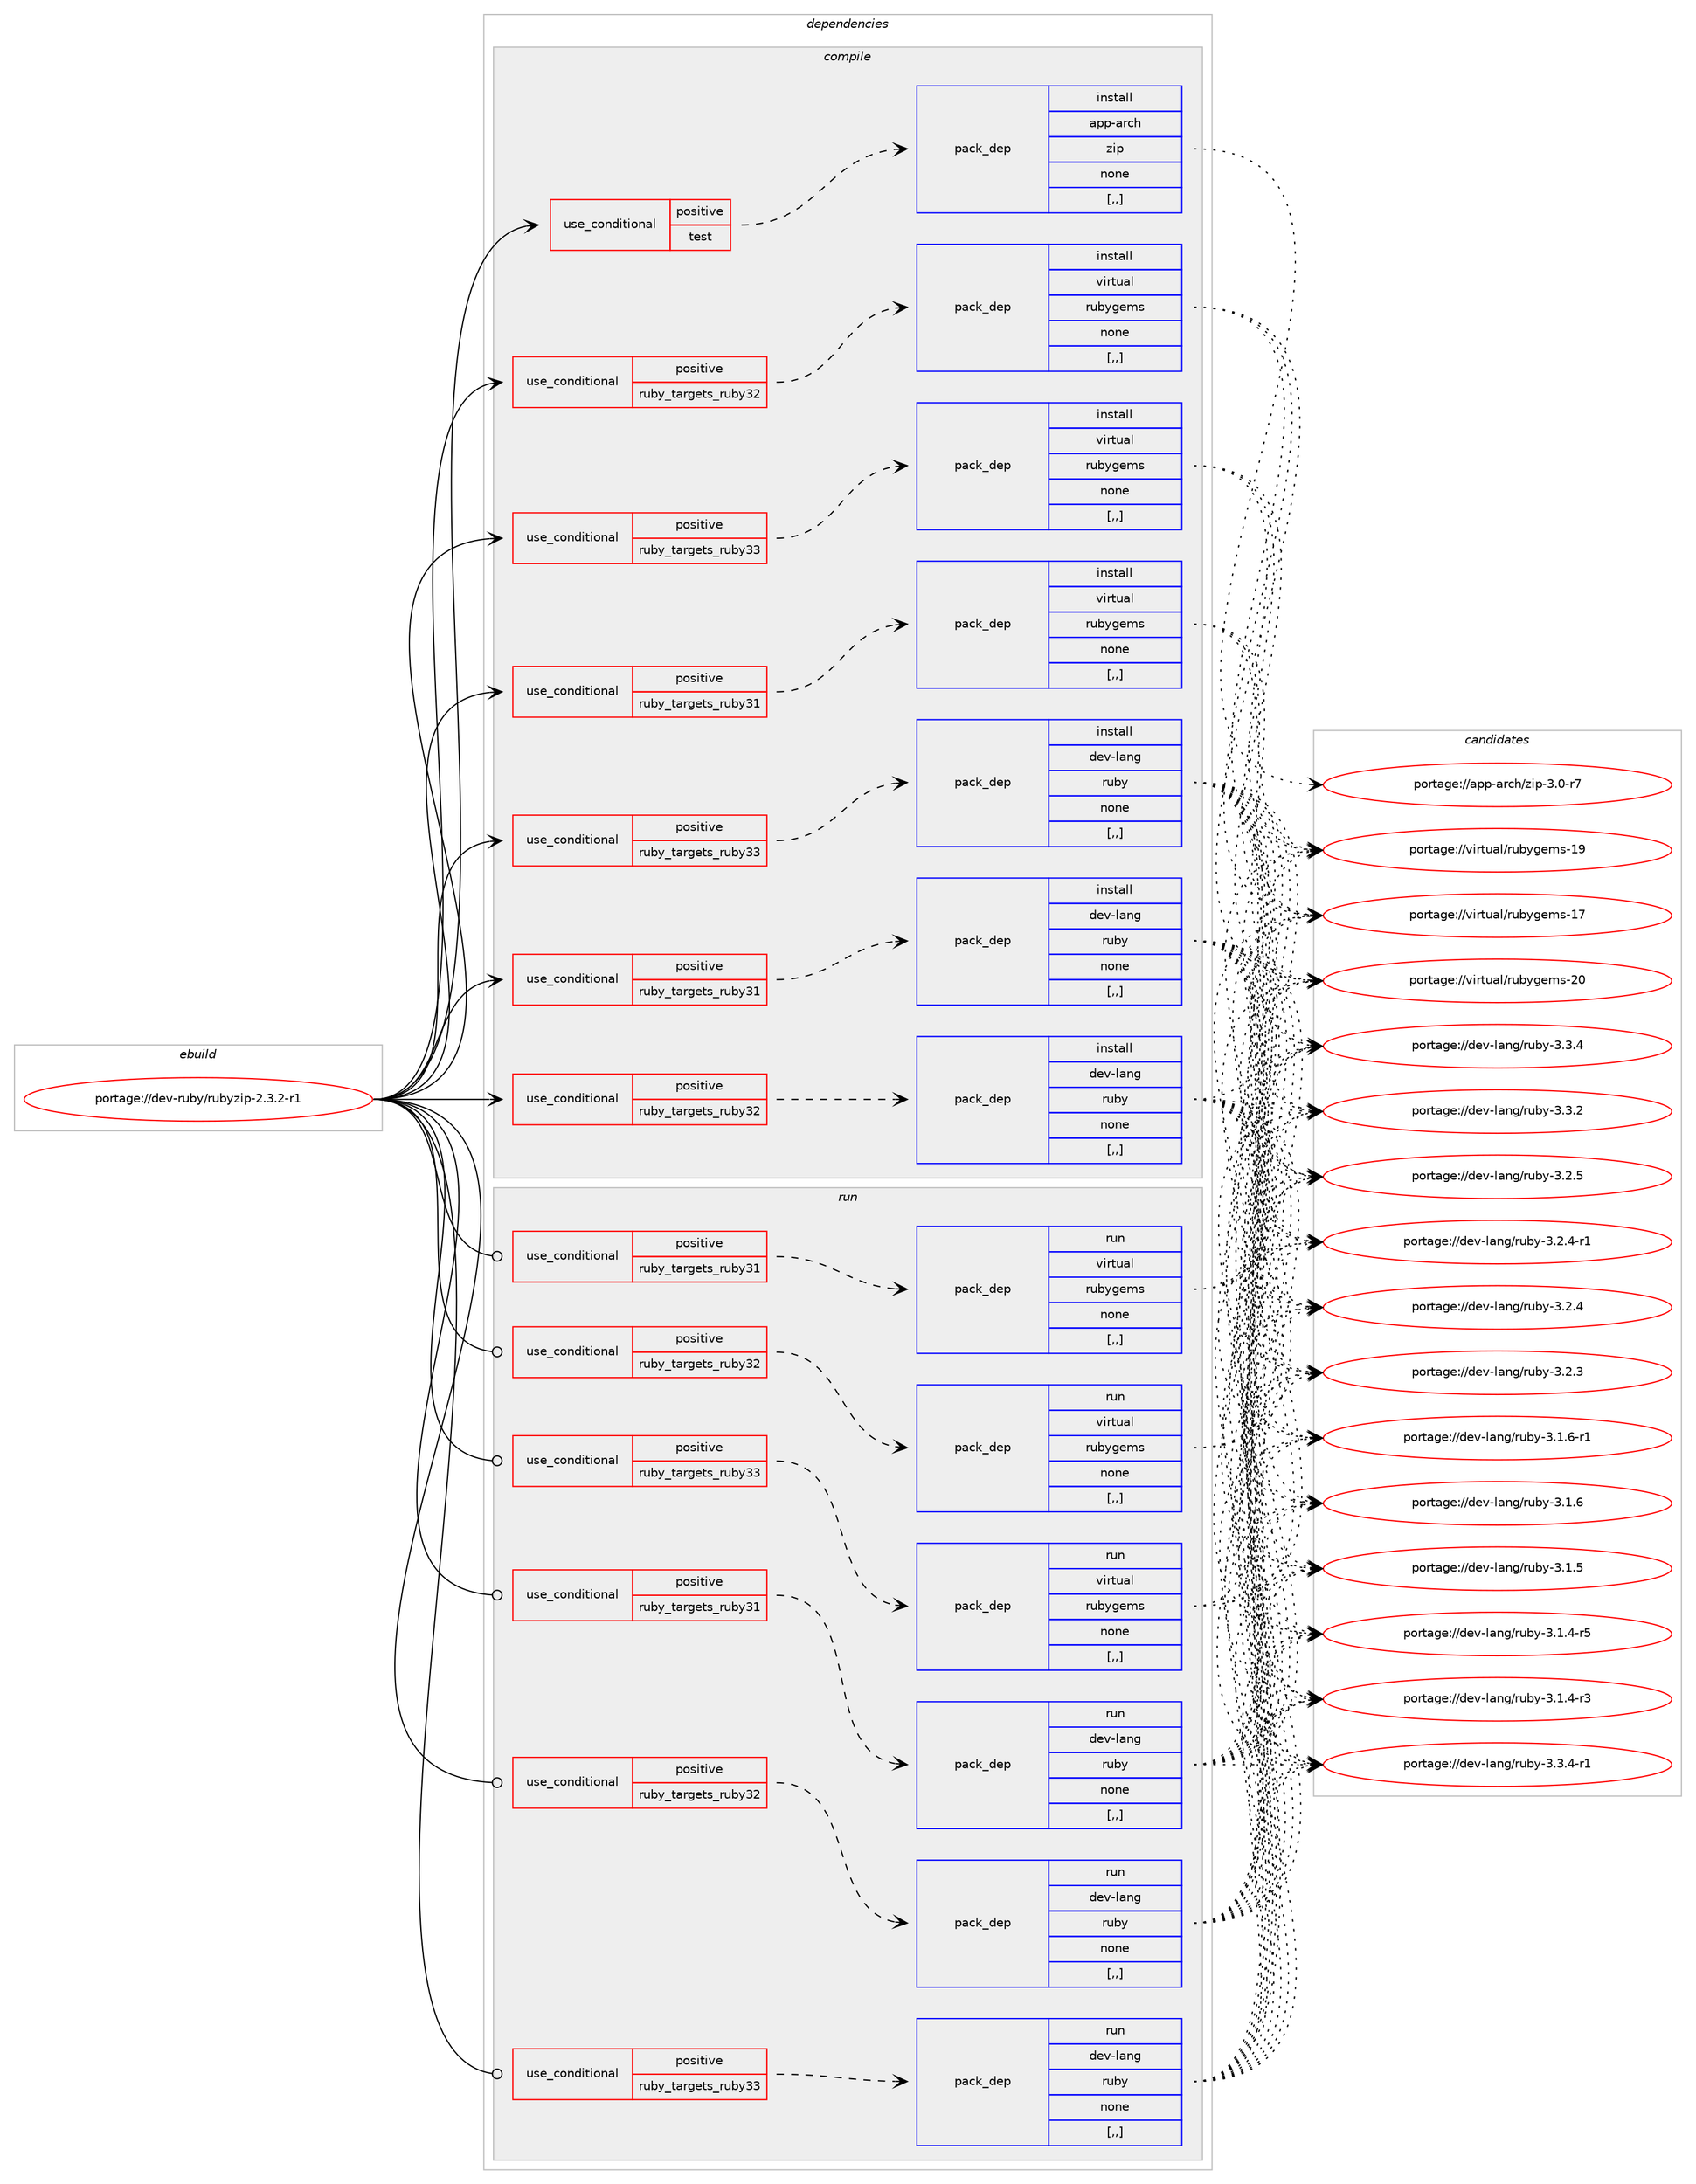 digraph prolog {

# *************
# Graph options
# *************

newrank=true;
concentrate=true;
compound=true;
graph [rankdir=LR,fontname=Helvetica,fontsize=10,ranksep=1.5];#, ranksep=2.5, nodesep=0.2];
edge  [arrowhead=vee];
node  [fontname=Helvetica,fontsize=10];

# **********
# The ebuild
# **********

subgraph cluster_leftcol {
color=gray;
label=<<i>ebuild</i>>;
id [label="portage://dev-ruby/rubyzip-2.3.2-r1", color=red, width=4, href="../dev-ruby/rubyzip-2.3.2-r1.svg"];
}

# ****************
# The dependencies
# ****************

subgraph cluster_midcol {
color=gray;
label=<<i>dependencies</i>>;
subgraph cluster_compile {
fillcolor="#eeeeee";
style=filled;
label=<<i>compile</i>>;
subgraph cond56019 {
dependency201987 [label=<<TABLE BORDER="0" CELLBORDER="1" CELLSPACING="0" CELLPADDING="4"><TR><TD ROWSPAN="3" CELLPADDING="10">use_conditional</TD></TR><TR><TD>positive</TD></TR><TR><TD>ruby_targets_ruby31</TD></TR></TABLE>>, shape=none, color=red];
subgraph pack144586 {
dependency201988 [label=<<TABLE BORDER="0" CELLBORDER="1" CELLSPACING="0" CELLPADDING="4" WIDTH="220"><TR><TD ROWSPAN="6" CELLPADDING="30">pack_dep</TD></TR><TR><TD WIDTH="110">install</TD></TR><TR><TD>dev-lang</TD></TR><TR><TD>ruby</TD></TR><TR><TD>none</TD></TR><TR><TD>[,,]</TD></TR></TABLE>>, shape=none, color=blue];
}
dependency201987:e -> dependency201988:w [weight=20,style="dashed",arrowhead="vee"];
}
id:e -> dependency201987:w [weight=20,style="solid",arrowhead="vee"];
subgraph cond56020 {
dependency201989 [label=<<TABLE BORDER="0" CELLBORDER="1" CELLSPACING="0" CELLPADDING="4"><TR><TD ROWSPAN="3" CELLPADDING="10">use_conditional</TD></TR><TR><TD>positive</TD></TR><TR><TD>ruby_targets_ruby31</TD></TR></TABLE>>, shape=none, color=red];
subgraph pack144587 {
dependency201990 [label=<<TABLE BORDER="0" CELLBORDER="1" CELLSPACING="0" CELLPADDING="4" WIDTH="220"><TR><TD ROWSPAN="6" CELLPADDING="30">pack_dep</TD></TR><TR><TD WIDTH="110">install</TD></TR><TR><TD>virtual</TD></TR><TR><TD>rubygems</TD></TR><TR><TD>none</TD></TR><TR><TD>[,,]</TD></TR></TABLE>>, shape=none, color=blue];
}
dependency201989:e -> dependency201990:w [weight=20,style="dashed",arrowhead="vee"];
}
id:e -> dependency201989:w [weight=20,style="solid",arrowhead="vee"];
subgraph cond56021 {
dependency201991 [label=<<TABLE BORDER="0" CELLBORDER="1" CELLSPACING="0" CELLPADDING="4"><TR><TD ROWSPAN="3" CELLPADDING="10">use_conditional</TD></TR><TR><TD>positive</TD></TR><TR><TD>ruby_targets_ruby32</TD></TR></TABLE>>, shape=none, color=red];
subgraph pack144588 {
dependency201992 [label=<<TABLE BORDER="0" CELLBORDER="1" CELLSPACING="0" CELLPADDING="4" WIDTH="220"><TR><TD ROWSPAN="6" CELLPADDING="30">pack_dep</TD></TR><TR><TD WIDTH="110">install</TD></TR><TR><TD>dev-lang</TD></TR><TR><TD>ruby</TD></TR><TR><TD>none</TD></TR><TR><TD>[,,]</TD></TR></TABLE>>, shape=none, color=blue];
}
dependency201991:e -> dependency201992:w [weight=20,style="dashed",arrowhead="vee"];
}
id:e -> dependency201991:w [weight=20,style="solid",arrowhead="vee"];
subgraph cond56022 {
dependency201993 [label=<<TABLE BORDER="0" CELLBORDER="1" CELLSPACING="0" CELLPADDING="4"><TR><TD ROWSPAN="3" CELLPADDING="10">use_conditional</TD></TR><TR><TD>positive</TD></TR><TR><TD>ruby_targets_ruby32</TD></TR></TABLE>>, shape=none, color=red];
subgraph pack144589 {
dependency201994 [label=<<TABLE BORDER="0" CELLBORDER="1" CELLSPACING="0" CELLPADDING="4" WIDTH="220"><TR><TD ROWSPAN="6" CELLPADDING="30">pack_dep</TD></TR><TR><TD WIDTH="110">install</TD></TR><TR><TD>virtual</TD></TR><TR><TD>rubygems</TD></TR><TR><TD>none</TD></TR><TR><TD>[,,]</TD></TR></TABLE>>, shape=none, color=blue];
}
dependency201993:e -> dependency201994:w [weight=20,style="dashed",arrowhead="vee"];
}
id:e -> dependency201993:w [weight=20,style="solid",arrowhead="vee"];
subgraph cond56023 {
dependency201995 [label=<<TABLE BORDER="0" CELLBORDER="1" CELLSPACING="0" CELLPADDING="4"><TR><TD ROWSPAN="3" CELLPADDING="10">use_conditional</TD></TR><TR><TD>positive</TD></TR><TR><TD>ruby_targets_ruby33</TD></TR></TABLE>>, shape=none, color=red];
subgraph pack144590 {
dependency201996 [label=<<TABLE BORDER="0" CELLBORDER="1" CELLSPACING="0" CELLPADDING="4" WIDTH="220"><TR><TD ROWSPAN="6" CELLPADDING="30">pack_dep</TD></TR><TR><TD WIDTH="110">install</TD></TR><TR><TD>dev-lang</TD></TR><TR><TD>ruby</TD></TR><TR><TD>none</TD></TR><TR><TD>[,,]</TD></TR></TABLE>>, shape=none, color=blue];
}
dependency201995:e -> dependency201996:w [weight=20,style="dashed",arrowhead="vee"];
}
id:e -> dependency201995:w [weight=20,style="solid",arrowhead="vee"];
subgraph cond56024 {
dependency201997 [label=<<TABLE BORDER="0" CELLBORDER="1" CELLSPACING="0" CELLPADDING="4"><TR><TD ROWSPAN="3" CELLPADDING="10">use_conditional</TD></TR><TR><TD>positive</TD></TR><TR><TD>ruby_targets_ruby33</TD></TR></TABLE>>, shape=none, color=red];
subgraph pack144591 {
dependency201998 [label=<<TABLE BORDER="0" CELLBORDER="1" CELLSPACING="0" CELLPADDING="4" WIDTH="220"><TR><TD ROWSPAN="6" CELLPADDING="30">pack_dep</TD></TR><TR><TD WIDTH="110">install</TD></TR><TR><TD>virtual</TD></TR><TR><TD>rubygems</TD></TR><TR><TD>none</TD></TR><TR><TD>[,,]</TD></TR></TABLE>>, shape=none, color=blue];
}
dependency201997:e -> dependency201998:w [weight=20,style="dashed",arrowhead="vee"];
}
id:e -> dependency201997:w [weight=20,style="solid",arrowhead="vee"];
subgraph cond56025 {
dependency201999 [label=<<TABLE BORDER="0" CELLBORDER="1" CELLSPACING="0" CELLPADDING="4"><TR><TD ROWSPAN="3" CELLPADDING="10">use_conditional</TD></TR><TR><TD>positive</TD></TR><TR><TD>test</TD></TR></TABLE>>, shape=none, color=red];
subgraph pack144592 {
dependency202000 [label=<<TABLE BORDER="0" CELLBORDER="1" CELLSPACING="0" CELLPADDING="4" WIDTH="220"><TR><TD ROWSPAN="6" CELLPADDING="30">pack_dep</TD></TR><TR><TD WIDTH="110">install</TD></TR><TR><TD>app-arch</TD></TR><TR><TD>zip</TD></TR><TR><TD>none</TD></TR><TR><TD>[,,]</TD></TR></TABLE>>, shape=none, color=blue];
}
dependency201999:e -> dependency202000:w [weight=20,style="dashed",arrowhead="vee"];
}
id:e -> dependency201999:w [weight=20,style="solid",arrowhead="vee"];
}
subgraph cluster_compileandrun {
fillcolor="#eeeeee";
style=filled;
label=<<i>compile and run</i>>;
}
subgraph cluster_run {
fillcolor="#eeeeee";
style=filled;
label=<<i>run</i>>;
subgraph cond56026 {
dependency202001 [label=<<TABLE BORDER="0" CELLBORDER="1" CELLSPACING="0" CELLPADDING="4"><TR><TD ROWSPAN="3" CELLPADDING="10">use_conditional</TD></TR><TR><TD>positive</TD></TR><TR><TD>ruby_targets_ruby31</TD></TR></TABLE>>, shape=none, color=red];
subgraph pack144593 {
dependency202002 [label=<<TABLE BORDER="0" CELLBORDER="1" CELLSPACING="0" CELLPADDING="4" WIDTH="220"><TR><TD ROWSPAN="6" CELLPADDING="30">pack_dep</TD></TR><TR><TD WIDTH="110">run</TD></TR><TR><TD>dev-lang</TD></TR><TR><TD>ruby</TD></TR><TR><TD>none</TD></TR><TR><TD>[,,]</TD></TR></TABLE>>, shape=none, color=blue];
}
dependency202001:e -> dependency202002:w [weight=20,style="dashed",arrowhead="vee"];
}
id:e -> dependency202001:w [weight=20,style="solid",arrowhead="odot"];
subgraph cond56027 {
dependency202003 [label=<<TABLE BORDER="0" CELLBORDER="1" CELLSPACING="0" CELLPADDING="4"><TR><TD ROWSPAN="3" CELLPADDING="10">use_conditional</TD></TR><TR><TD>positive</TD></TR><TR><TD>ruby_targets_ruby31</TD></TR></TABLE>>, shape=none, color=red];
subgraph pack144594 {
dependency202004 [label=<<TABLE BORDER="0" CELLBORDER="1" CELLSPACING="0" CELLPADDING="4" WIDTH="220"><TR><TD ROWSPAN="6" CELLPADDING="30">pack_dep</TD></TR><TR><TD WIDTH="110">run</TD></TR><TR><TD>virtual</TD></TR><TR><TD>rubygems</TD></TR><TR><TD>none</TD></TR><TR><TD>[,,]</TD></TR></TABLE>>, shape=none, color=blue];
}
dependency202003:e -> dependency202004:w [weight=20,style="dashed",arrowhead="vee"];
}
id:e -> dependency202003:w [weight=20,style="solid",arrowhead="odot"];
subgraph cond56028 {
dependency202005 [label=<<TABLE BORDER="0" CELLBORDER="1" CELLSPACING="0" CELLPADDING="4"><TR><TD ROWSPAN="3" CELLPADDING="10">use_conditional</TD></TR><TR><TD>positive</TD></TR><TR><TD>ruby_targets_ruby32</TD></TR></TABLE>>, shape=none, color=red];
subgraph pack144595 {
dependency202006 [label=<<TABLE BORDER="0" CELLBORDER="1" CELLSPACING="0" CELLPADDING="4" WIDTH="220"><TR><TD ROWSPAN="6" CELLPADDING="30">pack_dep</TD></TR><TR><TD WIDTH="110">run</TD></TR><TR><TD>dev-lang</TD></TR><TR><TD>ruby</TD></TR><TR><TD>none</TD></TR><TR><TD>[,,]</TD></TR></TABLE>>, shape=none, color=blue];
}
dependency202005:e -> dependency202006:w [weight=20,style="dashed",arrowhead="vee"];
}
id:e -> dependency202005:w [weight=20,style="solid",arrowhead="odot"];
subgraph cond56029 {
dependency202007 [label=<<TABLE BORDER="0" CELLBORDER="1" CELLSPACING="0" CELLPADDING="4"><TR><TD ROWSPAN="3" CELLPADDING="10">use_conditional</TD></TR><TR><TD>positive</TD></TR><TR><TD>ruby_targets_ruby32</TD></TR></TABLE>>, shape=none, color=red];
subgraph pack144596 {
dependency202008 [label=<<TABLE BORDER="0" CELLBORDER="1" CELLSPACING="0" CELLPADDING="4" WIDTH="220"><TR><TD ROWSPAN="6" CELLPADDING="30">pack_dep</TD></TR><TR><TD WIDTH="110">run</TD></TR><TR><TD>virtual</TD></TR><TR><TD>rubygems</TD></TR><TR><TD>none</TD></TR><TR><TD>[,,]</TD></TR></TABLE>>, shape=none, color=blue];
}
dependency202007:e -> dependency202008:w [weight=20,style="dashed",arrowhead="vee"];
}
id:e -> dependency202007:w [weight=20,style="solid",arrowhead="odot"];
subgraph cond56030 {
dependency202009 [label=<<TABLE BORDER="0" CELLBORDER="1" CELLSPACING="0" CELLPADDING="4"><TR><TD ROWSPAN="3" CELLPADDING="10">use_conditional</TD></TR><TR><TD>positive</TD></TR><TR><TD>ruby_targets_ruby33</TD></TR></TABLE>>, shape=none, color=red];
subgraph pack144597 {
dependency202010 [label=<<TABLE BORDER="0" CELLBORDER="1" CELLSPACING="0" CELLPADDING="4" WIDTH="220"><TR><TD ROWSPAN="6" CELLPADDING="30">pack_dep</TD></TR><TR><TD WIDTH="110">run</TD></TR><TR><TD>dev-lang</TD></TR><TR><TD>ruby</TD></TR><TR><TD>none</TD></TR><TR><TD>[,,]</TD></TR></TABLE>>, shape=none, color=blue];
}
dependency202009:e -> dependency202010:w [weight=20,style="dashed",arrowhead="vee"];
}
id:e -> dependency202009:w [weight=20,style="solid",arrowhead="odot"];
subgraph cond56031 {
dependency202011 [label=<<TABLE BORDER="0" CELLBORDER="1" CELLSPACING="0" CELLPADDING="4"><TR><TD ROWSPAN="3" CELLPADDING="10">use_conditional</TD></TR><TR><TD>positive</TD></TR><TR><TD>ruby_targets_ruby33</TD></TR></TABLE>>, shape=none, color=red];
subgraph pack144598 {
dependency202012 [label=<<TABLE BORDER="0" CELLBORDER="1" CELLSPACING="0" CELLPADDING="4" WIDTH="220"><TR><TD ROWSPAN="6" CELLPADDING="30">pack_dep</TD></TR><TR><TD WIDTH="110">run</TD></TR><TR><TD>virtual</TD></TR><TR><TD>rubygems</TD></TR><TR><TD>none</TD></TR><TR><TD>[,,]</TD></TR></TABLE>>, shape=none, color=blue];
}
dependency202011:e -> dependency202012:w [weight=20,style="dashed",arrowhead="vee"];
}
id:e -> dependency202011:w [weight=20,style="solid",arrowhead="odot"];
}
}

# **************
# The candidates
# **************

subgraph cluster_choices {
rank=same;
color=gray;
label=<<i>candidates</i>>;

subgraph choice144586 {
color=black;
nodesep=1;
choice100101118451089711010347114117981214551465146524511449 [label="portage://dev-lang/ruby-3.3.4-r1", color=red, width=4,href="../dev-lang/ruby-3.3.4-r1.svg"];
choice10010111845108971101034711411798121455146514652 [label="portage://dev-lang/ruby-3.3.4", color=red, width=4,href="../dev-lang/ruby-3.3.4.svg"];
choice10010111845108971101034711411798121455146514650 [label="portage://dev-lang/ruby-3.3.2", color=red, width=4,href="../dev-lang/ruby-3.3.2.svg"];
choice10010111845108971101034711411798121455146504653 [label="portage://dev-lang/ruby-3.2.5", color=red, width=4,href="../dev-lang/ruby-3.2.5.svg"];
choice100101118451089711010347114117981214551465046524511449 [label="portage://dev-lang/ruby-3.2.4-r1", color=red, width=4,href="../dev-lang/ruby-3.2.4-r1.svg"];
choice10010111845108971101034711411798121455146504652 [label="portage://dev-lang/ruby-3.2.4", color=red, width=4,href="../dev-lang/ruby-3.2.4.svg"];
choice10010111845108971101034711411798121455146504651 [label="portage://dev-lang/ruby-3.2.3", color=red, width=4,href="../dev-lang/ruby-3.2.3.svg"];
choice100101118451089711010347114117981214551464946544511449 [label="portage://dev-lang/ruby-3.1.6-r1", color=red, width=4,href="../dev-lang/ruby-3.1.6-r1.svg"];
choice10010111845108971101034711411798121455146494654 [label="portage://dev-lang/ruby-3.1.6", color=red, width=4,href="../dev-lang/ruby-3.1.6.svg"];
choice10010111845108971101034711411798121455146494653 [label="portage://dev-lang/ruby-3.1.5", color=red, width=4,href="../dev-lang/ruby-3.1.5.svg"];
choice100101118451089711010347114117981214551464946524511453 [label="portage://dev-lang/ruby-3.1.4-r5", color=red, width=4,href="../dev-lang/ruby-3.1.4-r5.svg"];
choice100101118451089711010347114117981214551464946524511451 [label="portage://dev-lang/ruby-3.1.4-r3", color=red, width=4,href="../dev-lang/ruby-3.1.4-r3.svg"];
dependency201988:e -> choice100101118451089711010347114117981214551465146524511449:w [style=dotted,weight="100"];
dependency201988:e -> choice10010111845108971101034711411798121455146514652:w [style=dotted,weight="100"];
dependency201988:e -> choice10010111845108971101034711411798121455146514650:w [style=dotted,weight="100"];
dependency201988:e -> choice10010111845108971101034711411798121455146504653:w [style=dotted,weight="100"];
dependency201988:e -> choice100101118451089711010347114117981214551465046524511449:w [style=dotted,weight="100"];
dependency201988:e -> choice10010111845108971101034711411798121455146504652:w [style=dotted,weight="100"];
dependency201988:e -> choice10010111845108971101034711411798121455146504651:w [style=dotted,weight="100"];
dependency201988:e -> choice100101118451089711010347114117981214551464946544511449:w [style=dotted,weight="100"];
dependency201988:e -> choice10010111845108971101034711411798121455146494654:w [style=dotted,weight="100"];
dependency201988:e -> choice10010111845108971101034711411798121455146494653:w [style=dotted,weight="100"];
dependency201988:e -> choice100101118451089711010347114117981214551464946524511453:w [style=dotted,weight="100"];
dependency201988:e -> choice100101118451089711010347114117981214551464946524511451:w [style=dotted,weight="100"];
}
subgraph choice144587 {
color=black;
nodesep=1;
choice118105114116117971084711411798121103101109115455048 [label="portage://virtual/rubygems-20", color=red, width=4,href="../virtual/rubygems-20.svg"];
choice118105114116117971084711411798121103101109115454957 [label="portage://virtual/rubygems-19", color=red, width=4,href="../virtual/rubygems-19.svg"];
choice118105114116117971084711411798121103101109115454955 [label="portage://virtual/rubygems-17", color=red, width=4,href="../virtual/rubygems-17.svg"];
dependency201990:e -> choice118105114116117971084711411798121103101109115455048:w [style=dotted,weight="100"];
dependency201990:e -> choice118105114116117971084711411798121103101109115454957:w [style=dotted,weight="100"];
dependency201990:e -> choice118105114116117971084711411798121103101109115454955:w [style=dotted,weight="100"];
}
subgraph choice144588 {
color=black;
nodesep=1;
choice100101118451089711010347114117981214551465146524511449 [label="portage://dev-lang/ruby-3.3.4-r1", color=red, width=4,href="../dev-lang/ruby-3.3.4-r1.svg"];
choice10010111845108971101034711411798121455146514652 [label="portage://dev-lang/ruby-3.3.4", color=red, width=4,href="../dev-lang/ruby-3.3.4.svg"];
choice10010111845108971101034711411798121455146514650 [label="portage://dev-lang/ruby-3.3.2", color=red, width=4,href="../dev-lang/ruby-3.3.2.svg"];
choice10010111845108971101034711411798121455146504653 [label="portage://dev-lang/ruby-3.2.5", color=red, width=4,href="../dev-lang/ruby-3.2.5.svg"];
choice100101118451089711010347114117981214551465046524511449 [label="portage://dev-lang/ruby-3.2.4-r1", color=red, width=4,href="../dev-lang/ruby-3.2.4-r1.svg"];
choice10010111845108971101034711411798121455146504652 [label="portage://dev-lang/ruby-3.2.4", color=red, width=4,href="../dev-lang/ruby-3.2.4.svg"];
choice10010111845108971101034711411798121455146504651 [label="portage://dev-lang/ruby-3.2.3", color=red, width=4,href="../dev-lang/ruby-3.2.3.svg"];
choice100101118451089711010347114117981214551464946544511449 [label="portage://dev-lang/ruby-3.1.6-r1", color=red, width=4,href="../dev-lang/ruby-3.1.6-r1.svg"];
choice10010111845108971101034711411798121455146494654 [label="portage://dev-lang/ruby-3.1.6", color=red, width=4,href="../dev-lang/ruby-3.1.6.svg"];
choice10010111845108971101034711411798121455146494653 [label="portage://dev-lang/ruby-3.1.5", color=red, width=4,href="../dev-lang/ruby-3.1.5.svg"];
choice100101118451089711010347114117981214551464946524511453 [label="portage://dev-lang/ruby-3.1.4-r5", color=red, width=4,href="../dev-lang/ruby-3.1.4-r5.svg"];
choice100101118451089711010347114117981214551464946524511451 [label="portage://dev-lang/ruby-3.1.4-r3", color=red, width=4,href="../dev-lang/ruby-3.1.4-r3.svg"];
dependency201992:e -> choice100101118451089711010347114117981214551465146524511449:w [style=dotted,weight="100"];
dependency201992:e -> choice10010111845108971101034711411798121455146514652:w [style=dotted,weight="100"];
dependency201992:e -> choice10010111845108971101034711411798121455146514650:w [style=dotted,weight="100"];
dependency201992:e -> choice10010111845108971101034711411798121455146504653:w [style=dotted,weight="100"];
dependency201992:e -> choice100101118451089711010347114117981214551465046524511449:w [style=dotted,weight="100"];
dependency201992:e -> choice10010111845108971101034711411798121455146504652:w [style=dotted,weight="100"];
dependency201992:e -> choice10010111845108971101034711411798121455146504651:w [style=dotted,weight="100"];
dependency201992:e -> choice100101118451089711010347114117981214551464946544511449:w [style=dotted,weight="100"];
dependency201992:e -> choice10010111845108971101034711411798121455146494654:w [style=dotted,weight="100"];
dependency201992:e -> choice10010111845108971101034711411798121455146494653:w [style=dotted,weight="100"];
dependency201992:e -> choice100101118451089711010347114117981214551464946524511453:w [style=dotted,weight="100"];
dependency201992:e -> choice100101118451089711010347114117981214551464946524511451:w [style=dotted,weight="100"];
}
subgraph choice144589 {
color=black;
nodesep=1;
choice118105114116117971084711411798121103101109115455048 [label="portage://virtual/rubygems-20", color=red, width=4,href="../virtual/rubygems-20.svg"];
choice118105114116117971084711411798121103101109115454957 [label="portage://virtual/rubygems-19", color=red, width=4,href="../virtual/rubygems-19.svg"];
choice118105114116117971084711411798121103101109115454955 [label="portage://virtual/rubygems-17", color=red, width=4,href="../virtual/rubygems-17.svg"];
dependency201994:e -> choice118105114116117971084711411798121103101109115455048:w [style=dotted,weight="100"];
dependency201994:e -> choice118105114116117971084711411798121103101109115454957:w [style=dotted,weight="100"];
dependency201994:e -> choice118105114116117971084711411798121103101109115454955:w [style=dotted,weight="100"];
}
subgraph choice144590 {
color=black;
nodesep=1;
choice100101118451089711010347114117981214551465146524511449 [label="portage://dev-lang/ruby-3.3.4-r1", color=red, width=4,href="../dev-lang/ruby-3.3.4-r1.svg"];
choice10010111845108971101034711411798121455146514652 [label="portage://dev-lang/ruby-3.3.4", color=red, width=4,href="../dev-lang/ruby-3.3.4.svg"];
choice10010111845108971101034711411798121455146514650 [label="portage://dev-lang/ruby-3.3.2", color=red, width=4,href="../dev-lang/ruby-3.3.2.svg"];
choice10010111845108971101034711411798121455146504653 [label="portage://dev-lang/ruby-3.2.5", color=red, width=4,href="../dev-lang/ruby-3.2.5.svg"];
choice100101118451089711010347114117981214551465046524511449 [label="portage://dev-lang/ruby-3.2.4-r1", color=red, width=4,href="../dev-lang/ruby-3.2.4-r1.svg"];
choice10010111845108971101034711411798121455146504652 [label="portage://dev-lang/ruby-3.2.4", color=red, width=4,href="../dev-lang/ruby-3.2.4.svg"];
choice10010111845108971101034711411798121455146504651 [label="portage://dev-lang/ruby-3.2.3", color=red, width=4,href="../dev-lang/ruby-3.2.3.svg"];
choice100101118451089711010347114117981214551464946544511449 [label="portage://dev-lang/ruby-3.1.6-r1", color=red, width=4,href="../dev-lang/ruby-3.1.6-r1.svg"];
choice10010111845108971101034711411798121455146494654 [label="portage://dev-lang/ruby-3.1.6", color=red, width=4,href="../dev-lang/ruby-3.1.6.svg"];
choice10010111845108971101034711411798121455146494653 [label="portage://dev-lang/ruby-3.1.5", color=red, width=4,href="../dev-lang/ruby-3.1.5.svg"];
choice100101118451089711010347114117981214551464946524511453 [label="portage://dev-lang/ruby-3.1.4-r5", color=red, width=4,href="../dev-lang/ruby-3.1.4-r5.svg"];
choice100101118451089711010347114117981214551464946524511451 [label="portage://dev-lang/ruby-3.1.4-r3", color=red, width=4,href="../dev-lang/ruby-3.1.4-r3.svg"];
dependency201996:e -> choice100101118451089711010347114117981214551465146524511449:w [style=dotted,weight="100"];
dependency201996:e -> choice10010111845108971101034711411798121455146514652:w [style=dotted,weight="100"];
dependency201996:e -> choice10010111845108971101034711411798121455146514650:w [style=dotted,weight="100"];
dependency201996:e -> choice10010111845108971101034711411798121455146504653:w [style=dotted,weight="100"];
dependency201996:e -> choice100101118451089711010347114117981214551465046524511449:w [style=dotted,weight="100"];
dependency201996:e -> choice10010111845108971101034711411798121455146504652:w [style=dotted,weight="100"];
dependency201996:e -> choice10010111845108971101034711411798121455146504651:w [style=dotted,weight="100"];
dependency201996:e -> choice100101118451089711010347114117981214551464946544511449:w [style=dotted,weight="100"];
dependency201996:e -> choice10010111845108971101034711411798121455146494654:w [style=dotted,weight="100"];
dependency201996:e -> choice10010111845108971101034711411798121455146494653:w [style=dotted,weight="100"];
dependency201996:e -> choice100101118451089711010347114117981214551464946524511453:w [style=dotted,weight="100"];
dependency201996:e -> choice100101118451089711010347114117981214551464946524511451:w [style=dotted,weight="100"];
}
subgraph choice144591 {
color=black;
nodesep=1;
choice118105114116117971084711411798121103101109115455048 [label="portage://virtual/rubygems-20", color=red, width=4,href="../virtual/rubygems-20.svg"];
choice118105114116117971084711411798121103101109115454957 [label="portage://virtual/rubygems-19", color=red, width=4,href="../virtual/rubygems-19.svg"];
choice118105114116117971084711411798121103101109115454955 [label="portage://virtual/rubygems-17", color=red, width=4,href="../virtual/rubygems-17.svg"];
dependency201998:e -> choice118105114116117971084711411798121103101109115455048:w [style=dotted,weight="100"];
dependency201998:e -> choice118105114116117971084711411798121103101109115454957:w [style=dotted,weight="100"];
dependency201998:e -> choice118105114116117971084711411798121103101109115454955:w [style=dotted,weight="100"];
}
subgraph choice144592 {
color=black;
nodesep=1;
choice9711211245971149910447122105112455146484511455 [label="portage://app-arch/zip-3.0-r7", color=red, width=4,href="../app-arch/zip-3.0-r7.svg"];
dependency202000:e -> choice9711211245971149910447122105112455146484511455:w [style=dotted,weight="100"];
}
subgraph choice144593 {
color=black;
nodesep=1;
choice100101118451089711010347114117981214551465146524511449 [label="portage://dev-lang/ruby-3.3.4-r1", color=red, width=4,href="../dev-lang/ruby-3.3.4-r1.svg"];
choice10010111845108971101034711411798121455146514652 [label="portage://dev-lang/ruby-3.3.4", color=red, width=4,href="../dev-lang/ruby-3.3.4.svg"];
choice10010111845108971101034711411798121455146514650 [label="portage://dev-lang/ruby-3.3.2", color=red, width=4,href="../dev-lang/ruby-3.3.2.svg"];
choice10010111845108971101034711411798121455146504653 [label="portage://dev-lang/ruby-3.2.5", color=red, width=4,href="../dev-lang/ruby-3.2.5.svg"];
choice100101118451089711010347114117981214551465046524511449 [label="portage://dev-lang/ruby-3.2.4-r1", color=red, width=4,href="../dev-lang/ruby-3.2.4-r1.svg"];
choice10010111845108971101034711411798121455146504652 [label="portage://dev-lang/ruby-3.2.4", color=red, width=4,href="../dev-lang/ruby-3.2.4.svg"];
choice10010111845108971101034711411798121455146504651 [label="portage://dev-lang/ruby-3.2.3", color=red, width=4,href="../dev-lang/ruby-3.2.3.svg"];
choice100101118451089711010347114117981214551464946544511449 [label="portage://dev-lang/ruby-3.1.6-r1", color=red, width=4,href="../dev-lang/ruby-3.1.6-r1.svg"];
choice10010111845108971101034711411798121455146494654 [label="portage://dev-lang/ruby-3.1.6", color=red, width=4,href="../dev-lang/ruby-3.1.6.svg"];
choice10010111845108971101034711411798121455146494653 [label="portage://dev-lang/ruby-3.1.5", color=red, width=4,href="../dev-lang/ruby-3.1.5.svg"];
choice100101118451089711010347114117981214551464946524511453 [label="portage://dev-lang/ruby-3.1.4-r5", color=red, width=4,href="../dev-lang/ruby-3.1.4-r5.svg"];
choice100101118451089711010347114117981214551464946524511451 [label="portage://dev-lang/ruby-3.1.4-r3", color=red, width=4,href="../dev-lang/ruby-3.1.4-r3.svg"];
dependency202002:e -> choice100101118451089711010347114117981214551465146524511449:w [style=dotted,weight="100"];
dependency202002:e -> choice10010111845108971101034711411798121455146514652:w [style=dotted,weight="100"];
dependency202002:e -> choice10010111845108971101034711411798121455146514650:w [style=dotted,weight="100"];
dependency202002:e -> choice10010111845108971101034711411798121455146504653:w [style=dotted,weight="100"];
dependency202002:e -> choice100101118451089711010347114117981214551465046524511449:w [style=dotted,weight="100"];
dependency202002:e -> choice10010111845108971101034711411798121455146504652:w [style=dotted,weight="100"];
dependency202002:e -> choice10010111845108971101034711411798121455146504651:w [style=dotted,weight="100"];
dependency202002:e -> choice100101118451089711010347114117981214551464946544511449:w [style=dotted,weight="100"];
dependency202002:e -> choice10010111845108971101034711411798121455146494654:w [style=dotted,weight="100"];
dependency202002:e -> choice10010111845108971101034711411798121455146494653:w [style=dotted,weight="100"];
dependency202002:e -> choice100101118451089711010347114117981214551464946524511453:w [style=dotted,weight="100"];
dependency202002:e -> choice100101118451089711010347114117981214551464946524511451:w [style=dotted,weight="100"];
}
subgraph choice144594 {
color=black;
nodesep=1;
choice118105114116117971084711411798121103101109115455048 [label="portage://virtual/rubygems-20", color=red, width=4,href="../virtual/rubygems-20.svg"];
choice118105114116117971084711411798121103101109115454957 [label="portage://virtual/rubygems-19", color=red, width=4,href="../virtual/rubygems-19.svg"];
choice118105114116117971084711411798121103101109115454955 [label="portage://virtual/rubygems-17", color=red, width=4,href="../virtual/rubygems-17.svg"];
dependency202004:e -> choice118105114116117971084711411798121103101109115455048:w [style=dotted,weight="100"];
dependency202004:e -> choice118105114116117971084711411798121103101109115454957:w [style=dotted,weight="100"];
dependency202004:e -> choice118105114116117971084711411798121103101109115454955:w [style=dotted,weight="100"];
}
subgraph choice144595 {
color=black;
nodesep=1;
choice100101118451089711010347114117981214551465146524511449 [label="portage://dev-lang/ruby-3.3.4-r1", color=red, width=4,href="../dev-lang/ruby-3.3.4-r1.svg"];
choice10010111845108971101034711411798121455146514652 [label="portage://dev-lang/ruby-3.3.4", color=red, width=4,href="../dev-lang/ruby-3.3.4.svg"];
choice10010111845108971101034711411798121455146514650 [label="portage://dev-lang/ruby-3.3.2", color=red, width=4,href="../dev-lang/ruby-3.3.2.svg"];
choice10010111845108971101034711411798121455146504653 [label="portage://dev-lang/ruby-3.2.5", color=red, width=4,href="../dev-lang/ruby-3.2.5.svg"];
choice100101118451089711010347114117981214551465046524511449 [label="portage://dev-lang/ruby-3.2.4-r1", color=red, width=4,href="../dev-lang/ruby-3.2.4-r1.svg"];
choice10010111845108971101034711411798121455146504652 [label="portage://dev-lang/ruby-3.2.4", color=red, width=4,href="../dev-lang/ruby-3.2.4.svg"];
choice10010111845108971101034711411798121455146504651 [label="portage://dev-lang/ruby-3.2.3", color=red, width=4,href="../dev-lang/ruby-3.2.3.svg"];
choice100101118451089711010347114117981214551464946544511449 [label="portage://dev-lang/ruby-3.1.6-r1", color=red, width=4,href="../dev-lang/ruby-3.1.6-r1.svg"];
choice10010111845108971101034711411798121455146494654 [label="portage://dev-lang/ruby-3.1.6", color=red, width=4,href="../dev-lang/ruby-3.1.6.svg"];
choice10010111845108971101034711411798121455146494653 [label="portage://dev-lang/ruby-3.1.5", color=red, width=4,href="../dev-lang/ruby-3.1.5.svg"];
choice100101118451089711010347114117981214551464946524511453 [label="portage://dev-lang/ruby-3.1.4-r5", color=red, width=4,href="../dev-lang/ruby-3.1.4-r5.svg"];
choice100101118451089711010347114117981214551464946524511451 [label="portage://dev-lang/ruby-3.1.4-r3", color=red, width=4,href="../dev-lang/ruby-3.1.4-r3.svg"];
dependency202006:e -> choice100101118451089711010347114117981214551465146524511449:w [style=dotted,weight="100"];
dependency202006:e -> choice10010111845108971101034711411798121455146514652:w [style=dotted,weight="100"];
dependency202006:e -> choice10010111845108971101034711411798121455146514650:w [style=dotted,weight="100"];
dependency202006:e -> choice10010111845108971101034711411798121455146504653:w [style=dotted,weight="100"];
dependency202006:e -> choice100101118451089711010347114117981214551465046524511449:w [style=dotted,weight="100"];
dependency202006:e -> choice10010111845108971101034711411798121455146504652:w [style=dotted,weight="100"];
dependency202006:e -> choice10010111845108971101034711411798121455146504651:w [style=dotted,weight="100"];
dependency202006:e -> choice100101118451089711010347114117981214551464946544511449:w [style=dotted,weight="100"];
dependency202006:e -> choice10010111845108971101034711411798121455146494654:w [style=dotted,weight="100"];
dependency202006:e -> choice10010111845108971101034711411798121455146494653:w [style=dotted,weight="100"];
dependency202006:e -> choice100101118451089711010347114117981214551464946524511453:w [style=dotted,weight="100"];
dependency202006:e -> choice100101118451089711010347114117981214551464946524511451:w [style=dotted,weight="100"];
}
subgraph choice144596 {
color=black;
nodesep=1;
choice118105114116117971084711411798121103101109115455048 [label="portage://virtual/rubygems-20", color=red, width=4,href="../virtual/rubygems-20.svg"];
choice118105114116117971084711411798121103101109115454957 [label="portage://virtual/rubygems-19", color=red, width=4,href="../virtual/rubygems-19.svg"];
choice118105114116117971084711411798121103101109115454955 [label="portage://virtual/rubygems-17", color=red, width=4,href="../virtual/rubygems-17.svg"];
dependency202008:e -> choice118105114116117971084711411798121103101109115455048:w [style=dotted,weight="100"];
dependency202008:e -> choice118105114116117971084711411798121103101109115454957:w [style=dotted,weight="100"];
dependency202008:e -> choice118105114116117971084711411798121103101109115454955:w [style=dotted,weight="100"];
}
subgraph choice144597 {
color=black;
nodesep=1;
choice100101118451089711010347114117981214551465146524511449 [label="portage://dev-lang/ruby-3.3.4-r1", color=red, width=4,href="../dev-lang/ruby-3.3.4-r1.svg"];
choice10010111845108971101034711411798121455146514652 [label="portage://dev-lang/ruby-3.3.4", color=red, width=4,href="../dev-lang/ruby-3.3.4.svg"];
choice10010111845108971101034711411798121455146514650 [label="portage://dev-lang/ruby-3.3.2", color=red, width=4,href="../dev-lang/ruby-3.3.2.svg"];
choice10010111845108971101034711411798121455146504653 [label="portage://dev-lang/ruby-3.2.5", color=red, width=4,href="../dev-lang/ruby-3.2.5.svg"];
choice100101118451089711010347114117981214551465046524511449 [label="portage://dev-lang/ruby-3.2.4-r1", color=red, width=4,href="../dev-lang/ruby-3.2.4-r1.svg"];
choice10010111845108971101034711411798121455146504652 [label="portage://dev-lang/ruby-3.2.4", color=red, width=4,href="../dev-lang/ruby-3.2.4.svg"];
choice10010111845108971101034711411798121455146504651 [label="portage://dev-lang/ruby-3.2.3", color=red, width=4,href="../dev-lang/ruby-3.2.3.svg"];
choice100101118451089711010347114117981214551464946544511449 [label="portage://dev-lang/ruby-3.1.6-r1", color=red, width=4,href="../dev-lang/ruby-3.1.6-r1.svg"];
choice10010111845108971101034711411798121455146494654 [label="portage://dev-lang/ruby-3.1.6", color=red, width=4,href="../dev-lang/ruby-3.1.6.svg"];
choice10010111845108971101034711411798121455146494653 [label="portage://dev-lang/ruby-3.1.5", color=red, width=4,href="../dev-lang/ruby-3.1.5.svg"];
choice100101118451089711010347114117981214551464946524511453 [label="portage://dev-lang/ruby-3.1.4-r5", color=red, width=4,href="../dev-lang/ruby-3.1.4-r5.svg"];
choice100101118451089711010347114117981214551464946524511451 [label="portage://dev-lang/ruby-3.1.4-r3", color=red, width=4,href="../dev-lang/ruby-3.1.4-r3.svg"];
dependency202010:e -> choice100101118451089711010347114117981214551465146524511449:w [style=dotted,weight="100"];
dependency202010:e -> choice10010111845108971101034711411798121455146514652:w [style=dotted,weight="100"];
dependency202010:e -> choice10010111845108971101034711411798121455146514650:w [style=dotted,weight="100"];
dependency202010:e -> choice10010111845108971101034711411798121455146504653:w [style=dotted,weight="100"];
dependency202010:e -> choice100101118451089711010347114117981214551465046524511449:w [style=dotted,weight="100"];
dependency202010:e -> choice10010111845108971101034711411798121455146504652:w [style=dotted,weight="100"];
dependency202010:e -> choice10010111845108971101034711411798121455146504651:w [style=dotted,weight="100"];
dependency202010:e -> choice100101118451089711010347114117981214551464946544511449:w [style=dotted,weight="100"];
dependency202010:e -> choice10010111845108971101034711411798121455146494654:w [style=dotted,weight="100"];
dependency202010:e -> choice10010111845108971101034711411798121455146494653:w [style=dotted,weight="100"];
dependency202010:e -> choice100101118451089711010347114117981214551464946524511453:w [style=dotted,weight="100"];
dependency202010:e -> choice100101118451089711010347114117981214551464946524511451:w [style=dotted,weight="100"];
}
subgraph choice144598 {
color=black;
nodesep=1;
choice118105114116117971084711411798121103101109115455048 [label="portage://virtual/rubygems-20", color=red, width=4,href="../virtual/rubygems-20.svg"];
choice118105114116117971084711411798121103101109115454957 [label="portage://virtual/rubygems-19", color=red, width=4,href="../virtual/rubygems-19.svg"];
choice118105114116117971084711411798121103101109115454955 [label="portage://virtual/rubygems-17", color=red, width=4,href="../virtual/rubygems-17.svg"];
dependency202012:e -> choice118105114116117971084711411798121103101109115455048:w [style=dotted,weight="100"];
dependency202012:e -> choice118105114116117971084711411798121103101109115454957:w [style=dotted,weight="100"];
dependency202012:e -> choice118105114116117971084711411798121103101109115454955:w [style=dotted,weight="100"];
}
}

}
